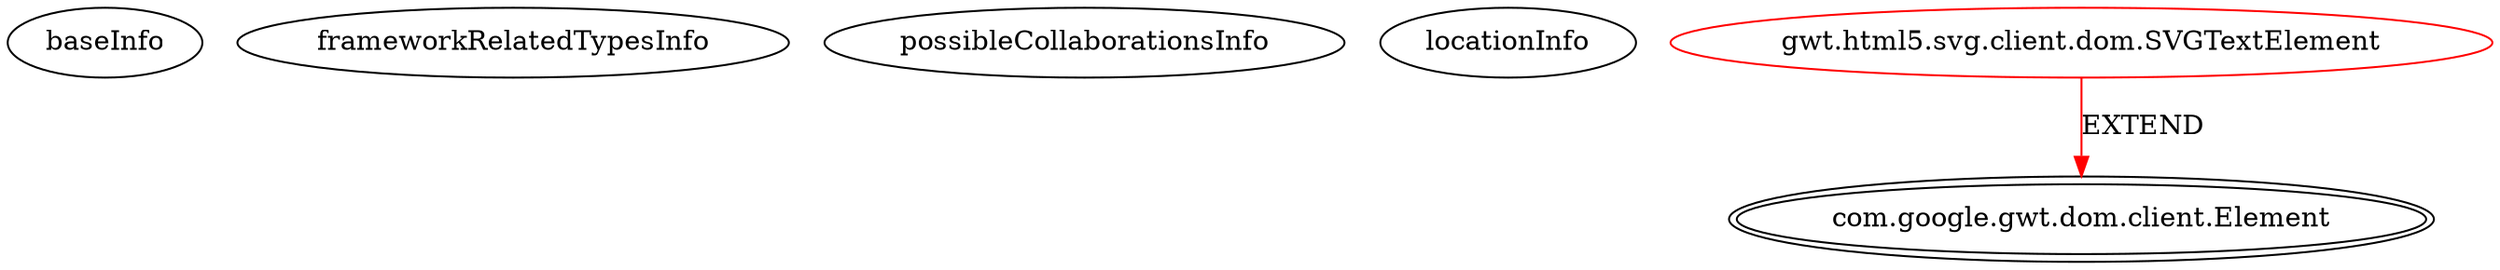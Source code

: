 digraph {
baseInfo[graphId=3912,category="extension_graph",isAnonymous=false,possibleRelation=false]
frameworkRelatedTypesInfo[0="com.google.gwt.dom.client.Element"]
possibleCollaborationsInfo[]
locationInfo[projectName="mguiral-GwtSvgLib",filePath="/mguiral-GwtSvgLib/GwtSvgLib-master/src/gwt/html5/svg/client/dom/SVGTextElement.java",contextSignature="SVGTextElement",graphId="3912"]
0[label="gwt.html5.svg.client.dom.SVGTextElement",vertexType="ROOT_CLIENT_CLASS_DECLARATION",isFrameworkType=false,color=red]
1[label="com.google.gwt.dom.client.Element",vertexType="FRAMEWORK_CLASS_TYPE",isFrameworkType=true,peripheries=2]
0->1[label="EXTEND",color=red]
}
